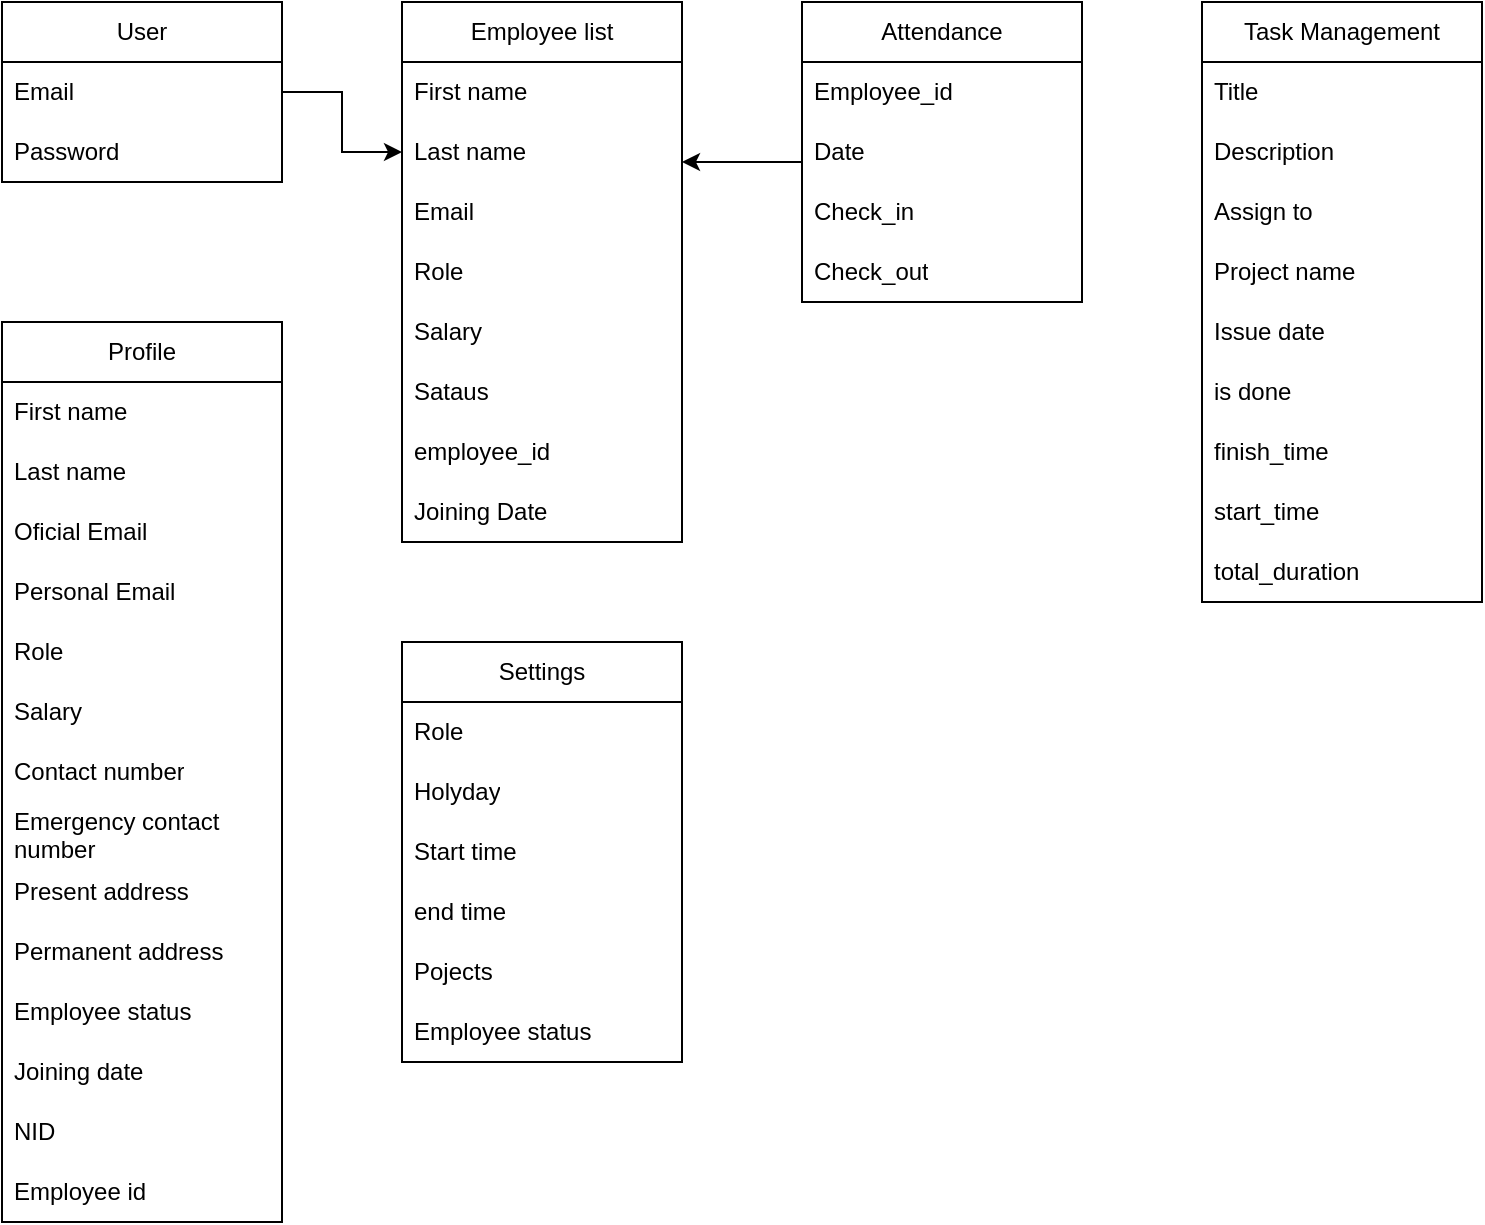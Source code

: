 <mxfile version="21.3.3" type="device">
  <diagram name="Page-1" id="dNxvpi0wfhjN2eAaZc-7">
    <mxGraphModel dx="1434" dy="764" grid="1" gridSize="10" guides="1" tooltips="1" connect="1" arrows="1" fold="1" page="1" pageScale="1" pageWidth="850" pageHeight="1100" math="0" shadow="0">
      <root>
        <mxCell id="0" />
        <mxCell id="1" parent="0" />
        <mxCell id="Xm_iUsSjkVTtMrTLGsSe-1" value="User" style="swimlane;fontStyle=0;childLayout=stackLayout;horizontal=1;startSize=30;horizontalStack=0;resizeParent=1;resizeParentMax=0;resizeLast=0;collapsible=1;marginBottom=0;whiteSpace=wrap;html=1;" parent="1" vertex="1">
          <mxGeometry x="40" y="40" width="140" height="90" as="geometry" />
        </mxCell>
        <mxCell id="Xm_iUsSjkVTtMrTLGsSe-2" value="Email" style="text;strokeColor=none;fillColor=none;align=left;verticalAlign=middle;spacingLeft=4;spacingRight=4;overflow=hidden;points=[[0,0.5],[1,0.5]];portConstraint=eastwest;rotatable=0;whiteSpace=wrap;html=1;" parent="Xm_iUsSjkVTtMrTLGsSe-1" vertex="1">
          <mxGeometry y="30" width="140" height="30" as="geometry" />
        </mxCell>
        <mxCell id="Xm_iUsSjkVTtMrTLGsSe-3" value="Password" style="text;strokeColor=none;fillColor=none;align=left;verticalAlign=middle;spacingLeft=4;spacingRight=4;overflow=hidden;points=[[0,0.5],[1,0.5]];portConstraint=eastwest;rotatable=0;whiteSpace=wrap;html=1;" parent="Xm_iUsSjkVTtMrTLGsSe-1" vertex="1">
          <mxGeometry y="60" width="140" height="30" as="geometry" />
        </mxCell>
        <mxCell id="Xm_iUsSjkVTtMrTLGsSe-5" value="Employee list" style="swimlane;fontStyle=0;childLayout=stackLayout;horizontal=1;startSize=30;horizontalStack=0;resizeParent=1;resizeParentMax=0;resizeLast=0;collapsible=1;marginBottom=0;whiteSpace=wrap;html=1;" parent="1" vertex="1">
          <mxGeometry x="240" y="40" width="140" height="270" as="geometry" />
        </mxCell>
        <mxCell id="Xm_iUsSjkVTtMrTLGsSe-6" value="First name" style="text;strokeColor=none;fillColor=none;align=left;verticalAlign=middle;spacingLeft=4;spacingRight=4;overflow=hidden;points=[[0,0.5],[1,0.5]];portConstraint=eastwest;rotatable=0;whiteSpace=wrap;html=1;" parent="Xm_iUsSjkVTtMrTLGsSe-5" vertex="1">
          <mxGeometry y="30" width="140" height="30" as="geometry" />
        </mxCell>
        <mxCell id="Xm_iUsSjkVTtMrTLGsSe-7" value="Last name" style="text;strokeColor=none;fillColor=none;align=left;verticalAlign=middle;spacingLeft=4;spacingRight=4;overflow=hidden;points=[[0,0.5],[1,0.5]];portConstraint=eastwest;rotatable=0;whiteSpace=wrap;html=1;" parent="Xm_iUsSjkVTtMrTLGsSe-5" vertex="1">
          <mxGeometry y="60" width="140" height="30" as="geometry" />
        </mxCell>
        <mxCell id="Xm_iUsSjkVTtMrTLGsSe-8" value="Email" style="text;strokeColor=none;fillColor=none;align=left;verticalAlign=middle;spacingLeft=4;spacingRight=4;overflow=hidden;points=[[0,0.5],[1,0.5]];portConstraint=eastwest;rotatable=0;whiteSpace=wrap;html=1;" parent="Xm_iUsSjkVTtMrTLGsSe-5" vertex="1">
          <mxGeometry y="90" width="140" height="30" as="geometry" />
        </mxCell>
        <mxCell id="Xm_iUsSjkVTtMrTLGsSe-40" value="Role" style="text;strokeColor=none;fillColor=none;align=left;verticalAlign=middle;spacingLeft=4;spacingRight=4;overflow=hidden;points=[[0,0.5],[1,0.5]];portConstraint=eastwest;rotatable=0;whiteSpace=wrap;html=1;" parent="Xm_iUsSjkVTtMrTLGsSe-5" vertex="1">
          <mxGeometry y="120" width="140" height="30" as="geometry" />
        </mxCell>
        <mxCell id="Xm_iUsSjkVTtMrTLGsSe-42" value="Salary" style="text;strokeColor=none;fillColor=none;align=left;verticalAlign=middle;spacingLeft=4;spacingRight=4;overflow=hidden;points=[[0,0.5],[1,0.5]];portConstraint=eastwest;rotatable=0;whiteSpace=wrap;html=1;" parent="Xm_iUsSjkVTtMrTLGsSe-5" vertex="1">
          <mxGeometry y="150" width="140" height="30" as="geometry" />
        </mxCell>
        <mxCell id="Xm_iUsSjkVTtMrTLGsSe-9" value="Sataus" style="text;strokeColor=none;fillColor=none;align=left;verticalAlign=middle;spacingLeft=4;spacingRight=4;overflow=hidden;points=[[0,0.5],[1,0.5]];portConstraint=eastwest;rotatable=0;whiteSpace=wrap;html=1;" parent="Xm_iUsSjkVTtMrTLGsSe-5" vertex="1">
          <mxGeometry y="180" width="140" height="30" as="geometry" />
        </mxCell>
        <mxCell id="BkQegilP-HvKzyLwDDDg-1" value="employee_id" style="text;strokeColor=none;fillColor=none;align=left;verticalAlign=middle;spacingLeft=4;spacingRight=4;overflow=hidden;points=[[0,0.5],[1,0.5]];portConstraint=eastwest;rotatable=0;whiteSpace=wrap;html=1;" parent="Xm_iUsSjkVTtMrTLGsSe-5" vertex="1">
          <mxGeometry y="210" width="140" height="30" as="geometry" />
        </mxCell>
        <mxCell id="1KVp05Ntxyk2cDT72iXH-1" value="Joining Date" style="text;strokeColor=none;fillColor=none;align=left;verticalAlign=middle;spacingLeft=4;spacingRight=4;overflow=hidden;points=[[0,0.5],[1,0.5]];portConstraint=eastwest;rotatable=0;whiteSpace=wrap;html=1;" vertex="1" parent="Xm_iUsSjkVTtMrTLGsSe-5">
          <mxGeometry y="240" width="140" height="30" as="geometry" />
        </mxCell>
        <mxCell id="Xm_iUsSjkVTtMrTLGsSe-10" value="Attendance" style="swimlane;fontStyle=0;childLayout=stackLayout;horizontal=1;startSize=30;horizontalStack=0;resizeParent=1;resizeParentMax=0;resizeLast=0;collapsible=1;marginBottom=0;whiteSpace=wrap;html=1;" parent="1" vertex="1">
          <mxGeometry x="440" y="40" width="140" height="150" as="geometry" />
        </mxCell>
        <mxCell id="Xm_iUsSjkVTtMrTLGsSe-11" value="Employee_id" style="text;strokeColor=none;fillColor=none;align=left;verticalAlign=middle;spacingLeft=4;spacingRight=4;overflow=hidden;points=[[0,0.5],[1,0.5]];portConstraint=eastwest;rotatable=0;whiteSpace=wrap;html=1;" parent="Xm_iUsSjkVTtMrTLGsSe-10" vertex="1">
          <mxGeometry y="30" width="140" height="30" as="geometry" />
        </mxCell>
        <mxCell id="Xm_iUsSjkVTtMrTLGsSe-12" value="Date" style="text;strokeColor=none;fillColor=none;align=left;verticalAlign=middle;spacingLeft=4;spacingRight=4;overflow=hidden;points=[[0,0.5],[1,0.5]];portConstraint=eastwest;rotatable=0;whiteSpace=wrap;html=1;" parent="Xm_iUsSjkVTtMrTLGsSe-10" vertex="1">
          <mxGeometry y="60" width="140" height="30" as="geometry" />
        </mxCell>
        <mxCell id="Xm_iUsSjkVTtMrTLGsSe-13" value="Check_in" style="text;strokeColor=none;fillColor=none;align=left;verticalAlign=middle;spacingLeft=4;spacingRight=4;overflow=hidden;points=[[0,0.5],[1,0.5]];portConstraint=eastwest;rotatable=0;whiteSpace=wrap;html=1;" parent="Xm_iUsSjkVTtMrTLGsSe-10" vertex="1">
          <mxGeometry y="90" width="140" height="30" as="geometry" />
        </mxCell>
        <mxCell id="Xm_iUsSjkVTtMrTLGsSe-14" value="Check_out" style="text;strokeColor=none;fillColor=none;align=left;verticalAlign=middle;spacingLeft=4;spacingRight=4;overflow=hidden;points=[[0,0.5],[1,0.5]];portConstraint=eastwest;rotatable=0;whiteSpace=wrap;html=1;" parent="Xm_iUsSjkVTtMrTLGsSe-10" vertex="1">
          <mxGeometry y="120" width="140" height="30" as="geometry" />
        </mxCell>
        <mxCell id="Xm_iUsSjkVTtMrTLGsSe-15" value="" style="endArrow=classic;html=1;rounded=0;exitX=0;exitY=0.667;exitDx=0;exitDy=0;exitPerimeter=0;" parent="1" source="Xm_iUsSjkVTtMrTLGsSe-12" edge="1">
          <mxGeometry width="50" height="50" relative="1" as="geometry">
            <mxPoint x="400" y="200" as="sourcePoint" />
            <mxPoint x="380" y="120" as="targetPoint" />
          </mxGeometry>
        </mxCell>
        <mxCell id="Xm_iUsSjkVTtMrTLGsSe-16" value="Task Management" style="swimlane;fontStyle=0;childLayout=stackLayout;horizontal=1;startSize=30;horizontalStack=0;resizeParent=1;resizeParentMax=0;resizeLast=0;collapsible=1;marginBottom=0;whiteSpace=wrap;html=1;" parent="1" vertex="1">
          <mxGeometry x="640" y="40" width="140" height="300" as="geometry" />
        </mxCell>
        <mxCell id="Xm_iUsSjkVTtMrTLGsSe-17" value="Title" style="text;strokeColor=none;fillColor=none;align=left;verticalAlign=middle;spacingLeft=4;spacingRight=4;overflow=hidden;points=[[0,0.5],[1,0.5]];portConstraint=eastwest;rotatable=0;whiteSpace=wrap;html=1;" parent="Xm_iUsSjkVTtMrTLGsSe-16" vertex="1">
          <mxGeometry y="30" width="140" height="30" as="geometry" />
        </mxCell>
        <mxCell id="Xm_iUsSjkVTtMrTLGsSe-18" value="Description" style="text;strokeColor=none;fillColor=none;align=left;verticalAlign=middle;spacingLeft=4;spacingRight=4;overflow=hidden;points=[[0,0.5],[1,0.5]];portConstraint=eastwest;rotatable=0;whiteSpace=wrap;html=1;" parent="Xm_iUsSjkVTtMrTLGsSe-16" vertex="1">
          <mxGeometry y="60" width="140" height="30" as="geometry" />
        </mxCell>
        <mxCell id="Xm_iUsSjkVTtMrTLGsSe-19" value="Assign to" style="text;strokeColor=none;fillColor=none;align=left;verticalAlign=middle;spacingLeft=4;spacingRight=4;overflow=hidden;points=[[0,0.5],[1,0.5]];portConstraint=eastwest;rotatable=0;whiteSpace=wrap;html=1;" parent="Xm_iUsSjkVTtMrTLGsSe-16" vertex="1">
          <mxGeometry y="90" width="140" height="30" as="geometry" />
        </mxCell>
        <mxCell id="Xm_iUsSjkVTtMrTLGsSe-20" value="Project name" style="text;strokeColor=none;fillColor=none;align=left;verticalAlign=middle;spacingLeft=4;spacingRight=4;overflow=hidden;points=[[0,0.5],[1,0.5]];portConstraint=eastwest;rotatable=0;whiteSpace=wrap;html=1;" parent="Xm_iUsSjkVTtMrTLGsSe-16" vertex="1">
          <mxGeometry y="120" width="140" height="30" as="geometry" />
        </mxCell>
        <mxCell id="Xm_iUsSjkVTtMrTLGsSe-21" value="Issue date" style="text;strokeColor=none;fillColor=none;align=left;verticalAlign=middle;spacingLeft=4;spacingRight=4;overflow=hidden;points=[[0,0.5],[1,0.5]];portConstraint=eastwest;rotatable=0;whiteSpace=wrap;html=1;" parent="Xm_iUsSjkVTtMrTLGsSe-16" vertex="1">
          <mxGeometry y="150" width="140" height="30" as="geometry" />
        </mxCell>
        <mxCell id="Xm_iUsSjkVTtMrTLGsSe-22" value="is done" style="text;strokeColor=none;fillColor=none;align=left;verticalAlign=middle;spacingLeft=4;spacingRight=4;overflow=hidden;points=[[0,0.5],[1,0.5]];portConstraint=eastwest;rotatable=0;whiteSpace=wrap;html=1;" parent="Xm_iUsSjkVTtMrTLGsSe-16" vertex="1">
          <mxGeometry y="180" width="140" height="30" as="geometry" />
        </mxCell>
        <mxCell id="Xm_iUsSjkVTtMrTLGsSe-44" value="finish_time" style="text;strokeColor=none;fillColor=none;align=left;verticalAlign=middle;spacingLeft=4;spacingRight=4;overflow=hidden;points=[[0,0.5],[1,0.5]];portConstraint=eastwest;rotatable=0;whiteSpace=wrap;html=1;" parent="Xm_iUsSjkVTtMrTLGsSe-16" vertex="1">
          <mxGeometry y="210" width="140" height="30" as="geometry" />
        </mxCell>
        <mxCell id="Xm_iUsSjkVTtMrTLGsSe-45" value="start_time" style="text;strokeColor=none;fillColor=none;align=left;verticalAlign=middle;spacingLeft=4;spacingRight=4;overflow=hidden;points=[[0,0.5],[1,0.5]];portConstraint=eastwest;rotatable=0;whiteSpace=wrap;html=1;" parent="Xm_iUsSjkVTtMrTLGsSe-16" vertex="1">
          <mxGeometry y="240" width="140" height="30" as="geometry" />
        </mxCell>
        <mxCell id="Xm_iUsSjkVTtMrTLGsSe-46" value="total_duration" style="text;strokeColor=none;fillColor=none;align=left;verticalAlign=middle;spacingLeft=4;spacingRight=4;overflow=hidden;points=[[0,0.5],[1,0.5]];portConstraint=eastwest;rotatable=0;whiteSpace=wrap;html=1;" parent="Xm_iUsSjkVTtMrTLGsSe-16" vertex="1">
          <mxGeometry y="270" width="140" height="30" as="geometry" />
        </mxCell>
        <mxCell id="Xm_iUsSjkVTtMrTLGsSe-23" value="Profile" style="swimlane;fontStyle=0;childLayout=stackLayout;horizontal=1;startSize=30;horizontalStack=0;resizeParent=1;resizeParentMax=0;resizeLast=0;collapsible=1;marginBottom=0;whiteSpace=wrap;html=1;" parent="1" vertex="1">
          <mxGeometry x="40" y="200" width="140" height="450" as="geometry" />
        </mxCell>
        <mxCell id="Xm_iUsSjkVTtMrTLGsSe-24" value="First name" style="text;strokeColor=none;fillColor=none;align=left;verticalAlign=middle;spacingLeft=4;spacingRight=4;overflow=hidden;points=[[0,0.5],[1,0.5]];portConstraint=eastwest;rotatable=0;whiteSpace=wrap;html=1;" parent="Xm_iUsSjkVTtMrTLGsSe-23" vertex="1">
          <mxGeometry y="30" width="140" height="30" as="geometry" />
        </mxCell>
        <mxCell id="Xm_iUsSjkVTtMrTLGsSe-26" value="Last name" style="text;strokeColor=none;fillColor=none;align=left;verticalAlign=middle;spacingLeft=4;spacingRight=4;overflow=hidden;points=[[0,0.5],[1,0.5]];portConstraint=eastwest;rotatable=0;whiteSpace=wrap;html=1;" parent="Xm_iUsSjkVTtMrTLGsSe-23" vertex="1">
          <mxGeometry y="60" width="140" height="30" as="geometry" />
        </mxCell>
        <mxCell id="i8DzjmUaU0m7n3FfYh8s-14" value="Oficial Email" style="text;strokeColor=none;fillColor=none;align=left;verticalAlign=middle;spacingLeft=4;spacingRight=4;overflow=hidden;points=[[0,0.5],[1,0.5]];portConstraint=eastwest;rotatable=0;whiteSpace=wrap;html=1;" parent="Xm_iUsSjkVTtMrTLGsSe-23" vertex="1">
          <mxGeometry y="90" width="140" height="30" as="geometry" />
        </mxCell>
        <mxCell id="Xm_iUsSjkVTtMrTLGsSe-28" value="Personal Email" style="text;strokeColor=none;fillColor=none;align=left;verticalAlign=middle;spacingLeft=4;spacingRight=4;overflow=hidden;points=[[0,0.5],[1,0.5]];portConstraint=eastwest;rotatable=0;whiteSpace=wrap;html=1;" parent="Xm_iUsSjkVTtMrTLGsSe-23" vertex="1">
          <mxGeometry y="120" width="140" height="30" as="geometry" />
        </mxCell>
        <mxCell id="i8DzjmUaU0m7n3FfYh8s-5" value="Role" style="text;strokeColor=none;fillColor=none;align=left;verticalAlign=middle;spacingLeft=4;spacingRight=4;overflow=hidden;points=[[0,0.5],[1,0.5]];portConstraint=eastwest;rotatable=0;whiteSpace=wrap;html=1;" parent="Xm_iUsSjkVTtMrTLGsSe-23" vertex="1">
          <mxGeometry y="150" width="140" height="30" as="geometry" />
        </mxCell>
        <mxCell id="i8DzjmUaU0m7n3FfYh8s-6" value="Salary" style="text;strokeColor=none;fillColor=none;align=left;verticalAlign=middle;spacingLeft=4;spacingRight=4;overflow=hidden;points=[[0,0.5],[1,0.5]];portConstraint=eastwest;rotatable=0;whiteSpace=wrap;html=1;" parent="Xm_iUsSjkVTtMrTLGsSe-23" vertex="1">
          <mxGeometry y="180" width="140" height="30" as="geometry" />
        </mxCell>
        <mxCell id="i8DzjmUaU0m7n3FfYh8s-7" value="Contact number" style="text;strokeColor=none;fillColor=none;align=left;verticalAlign=middle;spacingLeft=4;spacingRight=4;overflow=hidden;points=[[0,0.5],[1,0.5]];portConstraint=eastwest;rotatable=0;whiteSpace=wrap;html=1;" parent="Xm_iUsSjkVTtMrTLGsSe-23" vertex="1">
          <mxGeometry y="210" width="140" height="30" as="geometry" />
        </mxCell>
        <mxCell id="i8DzjmUaU0m7n3FfYh8s-8" value="Emergency contact number" style="text;strokeColor=none;fillColor=none;align=left;verticalAlign=middle;spacingLeft=4;spacingRight=4;overflow=hidden;points=[[0,0.5],[1,0.5]];portConstraint=eastwest;rotatable=0;whiteSpace=wrap;html=1;" parent="Xm_iUsSjkVTtMrTLGsSe-23" vertex="1">
          <mxGeometry y="240" width="140" height="30" as="geometry" />
        </mxCell>
        <mxCell id="i8DzjmUaU0m7n3FfYh8s-9" value="Present address" style="text;strokeColor=none;fillColor=none;align=left;verticalAlign=middle;spacingLeft=4;spacingRight=4;overflow=hidden;points=[[0,0.5],[1,0.5]];portConstraint=eastwest;rotatable=0;whiteSpace=wrap;html=1;" parent="Xm_iUsSjkVTtMrTLGsSe-23" vertex="1">
          <mxGeometry y="270" width="140" height="30" as="geometry" />
        </mxCell>
        <mxCell id="i8DzjmUaU0m7n3FfYh8s-10" value="Permanent address" style="text;strokeColor=none;fillColor=none;align=left;verticalAlign=middle;spacingLeft=4;spacingRight=4;overflow=hidden;points=[[0,0.5],[1,0.5]];portConstraint=eastwest;rotatable=0;whiteSpace=wrap;html=1;" parent="Xm_iUsSjkVTtMrTLGsSe-23" vertex="1">
          <mxGeometry y="300" width="140" height="30" as="geometry" />
        </mxCell>
        <mxCell id="i8DzjmUaU0m7n3FfYh8s-11" value="Employee status" style="text;strokeColor=none;fillColor=none;align=left;verticalAlign=middle;spacingLeft=4;spacingRight=4;overflow=hidden;points=[[0,0.5],[1,0.5]];portConstraint=eastwest;rotatable=0;whiteSpace=wrap;html=1;" parent="Xm_iUsSjkVTtMrTLGsSe-23" vertex="1">
          <mxGeometry y="330" width="140" height="30" as="geometry" />
        </mxCell>
        <mxCell id="i8DzjmUaU0m7n3FfYh8s-15" value="Joining date" style="text;strokeColor=none;fillColor=none;align=left;verticalAlign=middle;spacingLeft=4;spacingRight=4;overflow=hidden;points=[[0,0.5],[1,0.5]];portConstraint=eastwest;rotatable=0;whiteSpace=wrap;html=1;" parent="Xm_iUsSjkVTtMrTLGsSe-23" vertex="1">
          <mxGeometry y="360" width="140" height="30" as="geometry" />
        </mxCell>
        <mxCell id="i8DzjmUaU0m7n3FfYh8s-12" value="NID" style="text;strokeColor=none;fillColor=none;align=left;verticalAlign=middle;spacingLeft=4;spacingRight=4;overflow=hidden;points=[[0,0.5],[1,0.5]];portConstraint=eastwest;rotatable=0;whiteSpace=wrap;html=1;" parent="Xm_iUsSjkVTtMrTLGsSe-23" vertex="1">
          <mxGeometry y="390" width="140" height="30" as="geometry" />
        </mxCell>
        <mxCell id="i8DzjmUaU0m7n3FfYh8s-16" value="Employee id" style="text;strokeColor=none;fillColor=none;align=left;verticalAlign=middle;spacingLeft=4;spacingRight=4;overflow=hidden;points=[[0,0.5],[1,0.5]];portConstraint=eastwest;rotatable=0;whiteSpace=wrap;html=1;" parent="Xm_iUsSjkVTtMrTLGsSe-23" vertex="1">
          <mxGeometry y="420" width="140" height="30" as="geometry" />
        </mxCell>
        <mxCell id="Xm_iUsSjkVTtMrTLGsSe-30" value="Settings" style="swimlane;fontStyle=0;childLayout=stackLayout;horizontal=1;startSize=30;horizontalStack=0;resizeParent=1;resizeParentMax=0;resizeLast=0;collapsible=1;marginBottom=0;whiteSpace=wrap;html=1;" parent="1" vertex="1">
          <mxGeometry x="240" y="360" width="140" height="210" as="geometry" />
        </mxCell>
        <mxCell id="Xm_iUsSjkVTtMrTLGsSe-31" value="Role" style="text;strokeColor=none;fillColor=none;align=left;verticalAlign=middle;spacingLeft=4;spacingRight=4;overflow=hidden;points=[[0,0.5],[1,0.5]];portConstraint=eastwest;rotatable=0;whiteSpace=wrap;html=1;" parent="Xm_iUsSjkVTtMrTLGsSe-30" vertex="1">
          <mxGeometry y="30" width="140" height="30" as="geometry" />
        </mxCell>
        <mxCell id="Xm_iUsSjkVTtMrTLGsSe-32" value="Holyday" style="text;strokeColor=none;fillColor=none;align=left;verticalAlign=middle;spacingLeft=4;spacingRight=4;overflow=hidden;points=[[0,0.5],[1,0.5]];portConstraint=eastwest;rotatable=0;whiteSpace=wrap;html=1;" parent="Xm_iUsSjkVTtMrTLGsSe-30" vertex="1">
          <mxGeometry y="60" width="140" height="30" as="geometry" />
        </mxCell>
        <mxCell id="Xm_iUsSjkVTtMrTLGsSe-33" value="Start time" style="text;strokeColor=none;fillColor=none;align=left;verticalAlign=middle;spacingLeft=4;spacingRight=4;overflow=hidden;points=[[0,0.5],[1,0.5]];portConstraint=eastwest;rotatable=0;whiteSpace=wrap;html=1;" parent="Xm_iUsSjkVTtMrTLGsSe-30" vertex="1">
          <mxGeometry y="90" width="140" height="30" as="geometry" />
        </mxCell>
        <mxCell id="Xm_iUsSjkVTtMrTLGsSe-34" value="end time" style="text;strokeColor=none;fillColor=none;align=left;verticalAlign=middle;spacingLeft=4;spacingRight=4;overflow=hidden;points=[[0,0.5],[1,0.5]];portConstraint=eastwest;rotatable=0;whiteSpace=wrap;html=1;" parent="Xm_iUsSjkVTtMrTLGsSe-30" vertex="1">
          <mxGeometry y="120" width="140" height="30" as="geometry" />
        </mxCell>
        <mxCell id="Xm_iUsSjkVTtMrTLGsSe-43" value="Pojects" style="text;strokeColor=none;fillColor=none;align=left;verticalAlign=middle;spacingLeft=4;spacingRight=4;overflow=hidden;points=[[0,0.5],[1,0.5]];portConstraint=eastwest;rotatable=0;whiteSpace=wrap;html=1;" parent="Xm_iUsSjkVTtMrTLGsSe-30" vertex="1">
          <mxGeometry y="150" width="140" height="30" as="geometry" />
        </mxCell>
        <mxCell id="i8DzjmUaU0m7n3FfYh8s-13" value="Employee status" style="text;strokeColor=none;fillColor=none;align=left;verticalAlign=middle;spacingLeft=4;spacingRight=4;overflow=hidden;points=[[0,0.5],[1,0.5]];portConstraint=eastwest;rotatable=0;whiteSpace=wrap;html=1;" parent="Xm_iUsSjkVTtMrTLGsSe-30" vertex="1">
          <mxGeometry y="180" width="140" height="30" as="geometry" />
        </mxCell>
        <mxCell id="BkQegilP-HvKzyLwDDDg-2" value="" style="edgeStyle=orthogonalEdgeStyle;rounded=0;orthogonalLoop=1;jettySize=auto;html=1;" parent="1" source="Xm_iUsSjkVTtMrTLGsSe-2" target="Xm_iUsSjkVTtMrTLGsSe-7" edge="1">
          <mxGeometry relative="1" as="geometry" />
        </mxCell>
      </root>
    </mxGraphModel>
  </diagram>
</mxfile>
